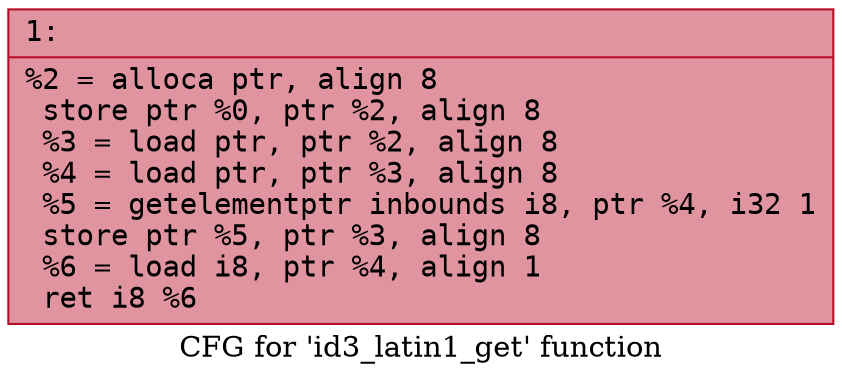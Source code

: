digraph "CFG for 'id3_latin1_get' function" {
	label="CFG for 'id3_latin1_get' function";

	Node0x600001766a30 [shape=record,color="#b70d28ff", style=filled, fillcolor="#b70d2870" fontname="Courier",label="{1:\l|  %2 = alloca ptr, align 8\l  store ptr %0, ptr %2, align 8\l  %3 = load ptr, ptr %2, align 8\l  %4 = load ptr, ptr %3, align 8\l  %5 = getelementptr inbounds i8, ptr %4, i32 1\l  store ptr %5, ptr %3, align 8\l  %6 = load i8, ptr %4, align 1\l  ret i8 %6\l}"];
}

